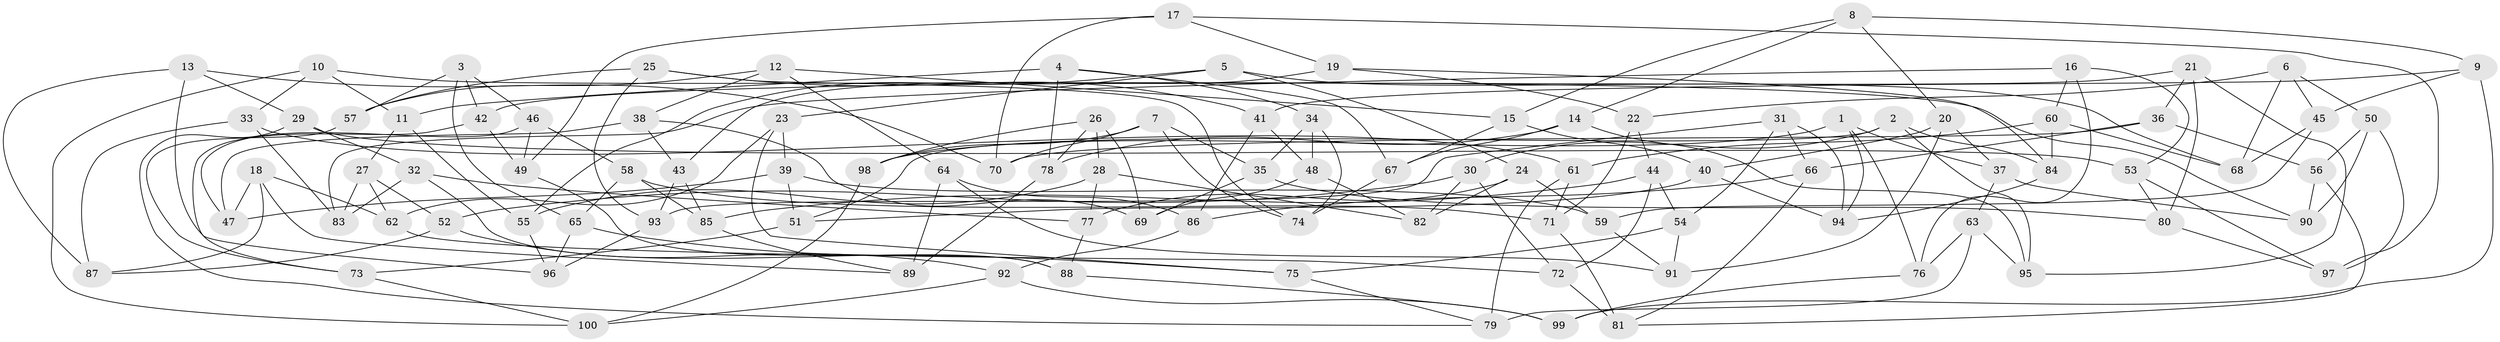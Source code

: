 // Generated by graph-tools (version 1.1) at 2025/11/02/21/25 10:11:16]
// undirected, 100 vertices, 200 edges
graph export_dot {
graph [start="1"]
  node [color=gray90,style=filled];
  1;
  2;
  3;
  4;
  5;
  6;
  7;
  8;
  9;
  10;
  11;
  12;
  13;
  14;
  15;
  16;
  17;
  18;
  19;
  20;
  21;
  22;
  23;
  24;
  25;
  26;
  27;
  28;
  29;
  30;
  31;
  32;
  33;
  34;
  35;
  36;
  37;
  38;
  39;
  40;
  41;
  42;
  43;
  44;
  45;
  46;
  47;
  48;
  49;
  50;
  51;
  52;
  53;
  54;
  55;
  56;
  57;
  58;
  59;
  60;
  61;
  62;
  63;
  64;
  65;
  66;
  67;
  68;
  69;
  70;
  71;
  72;
  73;
  74;
  75;
  76;
  77;
  78;
  79;
  80;
  81;
  82;
  83;
  84;
  85;
  86;
  87;
  88;
  89;
  90;
  91;
  92;
  93;
  94;
  95;
  96;
  97;
  98;
  99;
  100;
  1 -- 94;
  1 -- 98;
  1 -- 37;
  1 -- 76;
  2 -- 51;
  2 -- 84;
  2 -- 30;
  2 -- 95;
  3 -- 65;
  3 -- 46;
  3 -- 57;
  3 -- 42;
  4 -- 78;
  4 -- 11;
  4 -- 34;
  4 -- 67;
  5 -- 24;
  5 -- 68;
  5 -- 55;
  5 -- 23;
  6 -- 22;
  6 -- 50;
  6 -- 45;
  6 -- 68;
  7 -- 35;
  7 -- 70;
  7 -- 74;
  7 -- 98;
  8 -- 9;
  8 -- 14;
  8 -- 20;
  8 -- 15;
  9 -- 41;
  9 -- 45;
  9 -- 99;
  10 -- 90;
  10 -- 100;
  10 -- 11;
  10 -- 33;
  11 -- 27;
  11 -- 55;
  12 -- 38;
  12 -- 64;
  12 -- 57;
  12 -- 15;
  13 -- 87;
  13 -- 96;
  13 -- 29;
  13 -- 70;
  14 -- 67;
  14 -- 95;
  14 -- 78;
  15 -- 40;
  15 -- 67;
  16 -- 60;
  16 -- 83;
  16 -- 76;
  16 -- 53;
  17 -- 70;
  17 -- 97;
  17 -- 49;
  17 -- 19;
  18 -- 62;
  18 -- 87;
  18 -- 47;
  18 -- 89;
  19 -- 43;
  19 -- 22;
  19 -- 84;
  20 -- 37;
  20 -- 40;
  20 -- 91;
  21 -- 80;
  21 -- 36;
  21 -- 42;
  21 -- 95;
  22 -- 44;
  22 -- 71;
  23 -- 39;
  23 -- 62;
  23 -- 75;
  24 -- 77;
  24 -- 82;
  24 -- 59;
  25 -- 74;
  25 -- 57;
  25 -- 41;
  25 -- 93;
  26 -- 69;
  26 -- 98;
  26 -- 78;
  26 -- 28;
  27 -- 52;
  27 -- 83;
  27 -- 62;
  28 -- 55;
  28 -- 82;
  28 -- 77;
  29 -- 32;
  29 -- 79;
  29 -- 53;
  30 -- 52;
  30 -- 82;
  30 -- 72;
  31 -- 93;
  31 -- 94;
  31 -- 54;
  31 -- 66;
  32 -- 77;
  32 -- 88;
  32 -- 83;
  33 -- 83;
  33 -- 61;
  33 -- 87;
  34 -- 48;
  34 -- 35;
  34 -- 74;
  35 -- 80;
  35 -- 69;
  36 -- 66;
  36 -- 70;
  36 -- 56;
  37 -- 63;
  37 -- 90;
  38 -- 43;
  38 -- 69;
  38 -- 47;
  39 -- 59;
  39 -- 51;
  39 -- 47;
  40 -- 51;
  40 -- 94;
  41 -- 48;
  41 -- 86;
  42 -- 49;
  42 -- 73;
  43 -- 93;
  43 -- 85;
  44 -- 72;
  44 -- 85;
  44 -- 54;
  45 -- 59;
  45 -- 68;
  46 -- 49;
  46 -- 58;
  46 -- 47;
  48 -- 69;
  48 -- 82;
  49 -- 88;
  50 -- 90;
  50 -- 56;
  50 -- 97;
  51 -- 73;
  52 -- 87;
  52 -- 92;
  53 -- 97;
  53 -- 80;
  54 -- 75;
  54 -- 91;
  55 -- 96;
  56 -- 81;
  56 -- 90;
  57 -- 73;
  58 -- 71;
  58 -- 65;
  58 -- 85;
  59 -- 91;
  60 -- 61;
  60 -- 84;
  60 -- 68;
  61 -- 79;
  61 -- 71;
  62 -- 72;
  63 -- 79;
  63 -- 76;
  63 -- 95;
  64 -- 86;
  64 -- 91;
  64 -- 89;
  65 -- 96;
  65 -- 75;
  66 -- 86;
  66 -- 81;
  67 -- 74;
  71 -- 81;
  72 -- 81;
  73 -- 100;
  75 -- 79;
  76 -- 99;
  77 -- 88;
  78 -- 89;
  80 -- 97;
  84 -- 94;
  85 -- 89;
  86 -- 92;
  88 -- 99;
  92 -- 100;
  92 -- 99;
  93 -- 96;
  98 -- 100;
}
